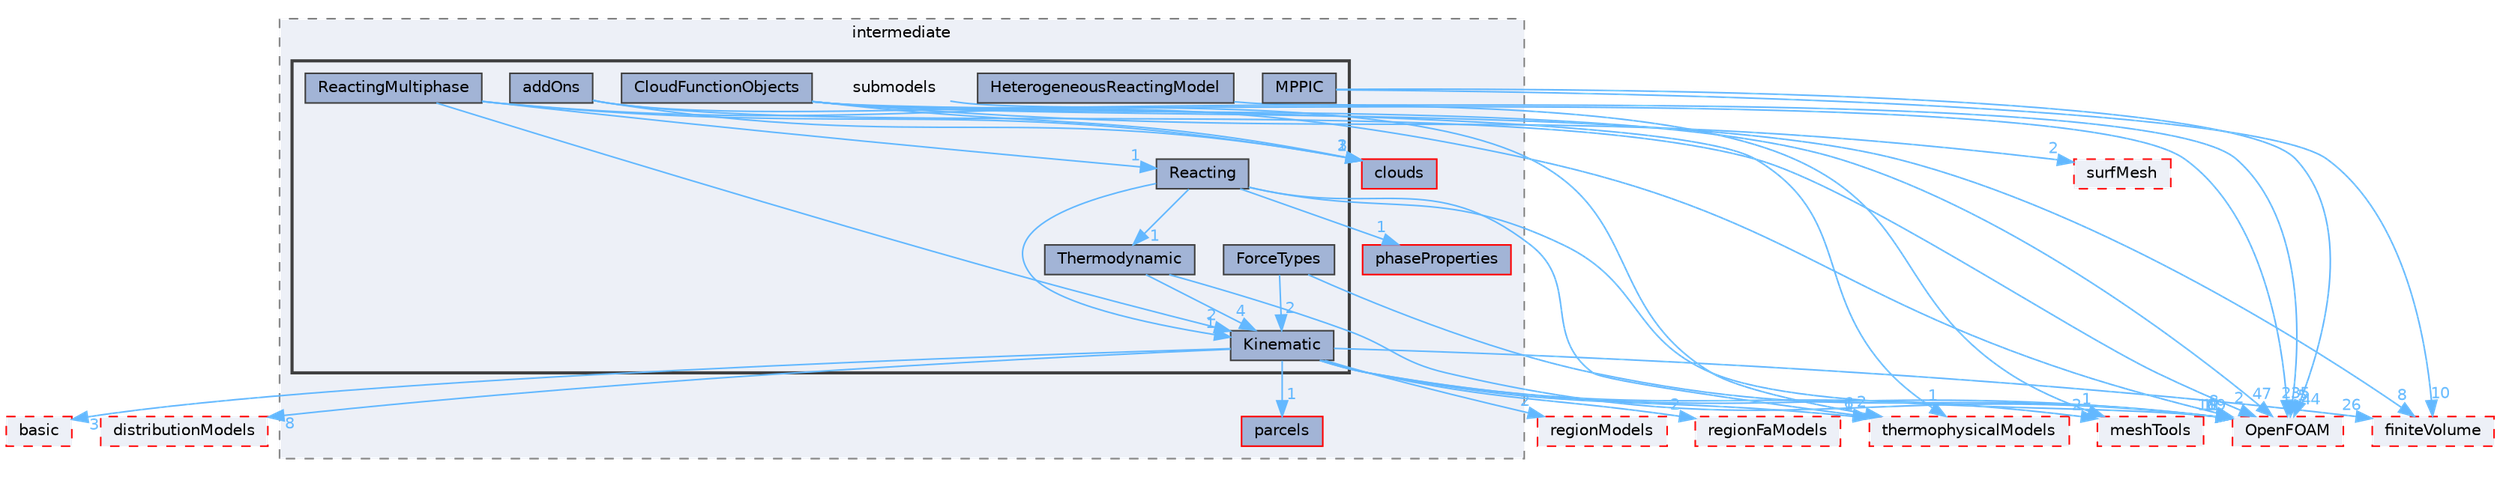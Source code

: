 digraph "src/lagrangian/intermediate/submodels"
{
 // LATEX_PDF_SIZE
  bgcolor="transparent";
  edge [fontname=Helvetica,fontsize=10,labelfontname=Helvetica,labelfontsize=10];
  node [fontname=Helvetica,fontsize=10,shape=box,height=0.2,width=0.4];
  compound=true
  subgraph clusterdir_d3c32a493136c130c1f0d51f4f35c297 {
    graph [ bgcolor="#edf0f7", pencolor="grey50", label="intermediate", fontname=Helvetica,fontsize=10 style="filled,dashed", URL="dir_d3c32a493136c130c1f0d51f4f35c297.html",tooltip=""]
  dir_970d888d503ae0b030e8ecd5b80bb0f3 [label="phaseProperties", fillcolor="#a2b4d6", color="red", style="filled", URL="dir_970d888d503ae0b030e8ecd5b80bb0f3.html",tooltip=""];
  dir_b8d19ddbdf0975644e34192d6313800e [label="parcels", fillcolor="#a2b4d6", color="red", style="filled", URL="dir_b8d19ddbdf0975644e34192d6313800e.html",tooltip=""];
  dir_bdd630a78c14e3d279a2564e7964fc69 [label="clouds", fillcolor="#a2b4d6", color="red", style="filled", URL="dir_bdd630a78c14e3d279a2564e7964fc69.html",tooltip=""];
  subgraph clusterdir_825de5f87f0ef3ae7d76ccd6a5458244 {
    graph [ bgcolor="#edf0f7", pencolor="grey25", label="", fontname=Helvetica,fontsize=10 style="filled,bold", URL="dir_825de5f87f0ef3ae7d76ccd6a5458244.html",tooltip=""]
    dir_825de5f87f0ef3ae7d76ccd6a5458244 [shape=plaintext, label="submodels"];
  dir_ee148efb195d4501a874bc7e9d32d770 [label="addOns", fillcolor="#a2b4d6", color="grey25", style="filled", URL="dir_ee148efb195d4501a874bc7e9d32d770.html",tooltip=""];
  dir_b990bfea59f6b4138198115565512a85 [label="CloudFunctionObjects", fillcolor="#a2b4d6", color="grey25", style="filled", URL="dir_b990bfea59f6b4138198115565512a85.html",tooltip=""];
  dir_11e4790b69b7217bea2bf95b745e9e22 [label="ForceTypes", fillcolor="#a2b4d6", color="grey25", style="filled", URL="dir_11e4790b69b7217bea2bf95b745e9e22.html",tooltip=""];
  dir_fb1c2bb12d2b85259453545b2631e6a2 [label="HeterogeneousReactingModel", fillcolor="#a2b4d6", color="grey25", style="filled", URL="dir_fb1c2bb12d2b85259453545b2631e6a2.html",tooltip=""];
  dir_280ce042c33ce1e00a1fb89491254772 [label="Kinematic", fillcolor="#a2b4d6", color="grey25", style="filled", URL="dir_280ce042c33ce1e00a1fb89491254772.html",tooltip=""];
  dir_a5b7b518592fef4af5ad7ba70d45069c [label="MPPIC", fillcolor="#a2b4d6", color="grey25", style="filled", URL="dir_a5b7b518592fef4af5ad7ba70d45069c.html",tooltip=""];
  dir_32fe46b8d3399a01c9ad390919e91809 [label="Reacting", fillcolor="#a2b4d6", color="grey25", style="filled", URL="dir_32fe46b8d3399a01c9ad390919e91809.html",tooltip=""];
  dir_d333e36c7ce13a9450f826e417b6349d [label="ReactingMultiphase", fillcolor="#a2b4d6", color="grey25", style="filled", URL="dir_d333e36c7ce13a9450f826e417b6349d.html",tooltip=""];
  dir_1eb96833a2ea895c5b0d51c02e19e221 [label="Thermodynamic", fillcolor="#a2b4d6", color="grey25", style="filled", URL="dir_1eb96833a2ea895c5b0d51c02e19e221.html",tooltip=""];
  }
  }
  dir_0a88fe22feb23ce5f078a04a1df67721 [label="surfMesh", fillcolor="#edf0f7", color="red", style="filled,dashed", URL="dir_0a88fe22feb23ce5f078a04a1df67721.html",tooltip=""];
  dir_1cee61ac5e24023b73c87e3e265bd2be [label="regionModels", fillcolor="#edf0f7", color="red", style="filled,dashed", URL="dir_1cee61ac5e24023b73c87e3e265bd2be.html",tooltip=""];
  dir_256e80909904544129a5af4b82e274ea [label="regionFaModels", fillcolor="#edf0f7", color="red", style="filled,dashed", URL="dir_256e80909904544129a5af4b82e274ea.html",tooltip=""];
  dir_2778d089ec5c4f66810b11f753867003 [label="thermophysicalModels", fillcolor="#edf0f7", color="red", style="filled,dashed", URL="dir_2778d089ec5c4f66810b11f753867003.html",tooltip=""];
  dir_584e0ab0901b4327f36f4285cac7f2f8 [label="basic", fillcolor="#edf0f7", color="red", style="filled,dashed", URL="dir_584e0ab0901b4327f36f4285cac7f2f8.html",tooltip=""];
  dir_9bd15774b555cf7259a6fa18f99fe99b [label="finiteVolume", fillcolor="#edf0f7", color="red", style="filled,dashed", URL="dir_9bd15774b555cf7259a6fa18f99fe99b.html",tooltip=""];
  dir_ae30ad0bef50cf391b24c614251bb9fd [label="meshTools", fillcolor="#edf0f7", color="red", style="filled,dashed", URL="dir_ae30ad0bef50cf391b24c614251bb9fd.html",tooltip=""];
  dir_c5473ff19b20e6ec4dfe5c310b3778a8 [label="OpenFOAM", fillcolor="#edf0f7", color="red", style="filled,dashed", URL="dir_c5473ff19b20e6ec4dfe5c310b3778a8.html",tooltip=""];
  dir_d6927c2879faa997b7d01c6ca71e518d [label="distributionModels", fillcolor="#edf0f7", color="red", style="filled,dashed", URL="dir_d6927c2879faa997b7d01c6ca71e518d.html",tooltip=""];
  dir_825de5f87f0ef3ae7d76ccd6a5458244->dir_c5473ff19b20e6ec4dfe5c310b3778a8 [headlabel="235", labeldistance=1.5 headhref="dir_003801_002695.html" href="dir_003801_002695.html" color="steelblue1" fontcolor="steelblue1"];
  dir_ee148efb195d4501a874bc7e9d32d770->dir_bdd630a78c14e3d279a2564e7964fc69 [headlabel="2", labeldistance=1.5 headhref="dir_000027_000508.html" href="dir_000027_000508.html" color="steelblue1" fontcolor="steelblue1"];
  dir_ee148efb195d4501a874bc7e9d32d770->dir_c5473ff19b20e6ec4dfe5c310b3778a8 [headlabel="2", labeldistance=1.5 headhref="dir_000027_002695.html" href="dir_000027_002695.html" color="steelblue1" fontcolor="steelblue1"];
  dir_ee148efb195d4501a874bc7e9d32d770->dir_2778d089ec5c4f66810b11f753867003 [headlabel="2", labeldistance=1.5 headhref="dir_000027_004022.html" href="dir_000027_004022.html" color="steelblue1" fontcolor="steelblue1"];
  dir_b990bfea59f6b4138198115565512a85->dir_c5473ff19b20e6ec4dfe5c310b3778a8 [headlabel="47", labeldistance=1.5 headhref="dir_000505_002695.html" href="dir_000505_002695.html" color="steelblue1" fontcolor="steelblue1"];
  dir_b990bfea59f6b4138198115565512a85->dir_0a88fe22feb23ce5f078a04a1df67721 [headlabel="2", labeldistance=1.5 headhref="dir_000505_003891.html" href="dir_000505_003891.html" color="steelblue1" fontcolor="steelblue1"];
  dir_b990bfea59f6b4138198115565512a85->dir_bdd630a78c14e3d279a2564e7964fc69 [headlabel="3", labeldistance=1.5 headhref="dir_000505_000508.html" href="dir_000505_000508.html" color="steelblue1" fontcolor="steelblue1"];
  dir_b990bfea59f6b4138198115565512a85->dir_9bd15774b555cf7259a6fa18f99fe99b [headlabel="8", labeldistance=1.5 headhref="dir_000505_001387.html" href="dir_000505_001387.html" color="steelblue1" fontcolor="steelblue1"];
  dir_b990bfea59f6b4138198115565512a85->dir_ae30ad0bef50cf391b24c614251bb9fd [headlabel="1", labeldistance=1.5 headhref="dir_000505_002382.html" href="dir_000505_002382.html" color="steelblue1" fontcolor="steelblue1"];
  dir_b990bfea59f6b4138198115565512a85->dir_2778d089ec5c4f66810b11f753867003 [headlabel="1", labeldistance=1.5 headhref="dir_000505_004022.html" href="dir_000505_004022.html" color="steelblue1" fontcolor="steelblue1"];
  dir_11e4790b69b7217bea2bf95b745e9e22->dir_c5473ff19b20e6ec4dfe5c310b3778a8 [headlabel="1", labeldistance=1.5 headhref="dir_001482_002695.html" href="dir_001482_002695.html" color="steelblue1" fontcolor="steelblue1"];
  dir_11e4790b69b7217bea2bf95b745e9e22->dir_280ce042c33ce1e00a1fb89491254772 [headlabel="2", labeldistance=1.5 headhref="dir_001482_002016.html" href="dir_001482_002016.html" color="steelblue1" fontcolor="steelblue1"];
  dir_fb1c2bb12d2b85259453545b2631e6a2->dir_c5473ff19b20e6ec4dfe5c310b3778a8 [headlabel="5", labeldistance=1.5 headhref="dir_001734_002695.html" href="dir_001734_002695.html" color="steelblue1" fontcolor="steelblue1"];
  dir_280ce042c33ce1e00a1fb89491254772->dir_584e0ab0901b4327f36f4285cac7f2f8 [headlabel="3", labeldistance=1.5 headhref="dir_002016_000211.html" href="dir_002016_000211.html" color="steelblue1" fontcolor="steelblue1"];
  dir_280ce042c33ce1e00a1fb89491254772->dir_9bd15774b555cf7259a6fa18f99fe99b [headlabel="26", labeldistance=1.5 headhref="dir_002016_001387.html" href="dir_002016_001387.html" color="steelblue1" fontcolor="steelblue1"];
  dir_280ce042c33ce1e00a1fb89491254772->dir_ae30ad0bef50cf391b24c614251bb9fd [headlabel="2", labeldistance=1.5 headhref="dir_002016_002382.html" href="dir_002016_002382.html" color="steelblue1" fontcolor="steelblue1"];
  dir_280ce042c33ce1e00a1fb89491254772->dir_c5473ff19b20e6ec4dfe5c310b3778a8 [headlabel="109", labeldistance=1.5 headhref="dir_002016_002695.html" href="dir_002016_002695.html" color="steelblue1" fontcolor="steelblue1"];
  dir_280ce042c33ce1e00a1fb89491254772->dir_d6927c2879faa997b7d01c6ca71e518d [headlabel="8", labeldistance=1.5 headhref="dir_002016_000987.html" href="dir_002016_000987.html" color="steelblue1" fontcolor="steelblue1"];
  dir_280ce042c33ce1e00a1fb89491254772->dir_1cee61ac5e24023b73c87e3e265bd2be [headlabel="2", labeldistance=1.5 headhref="dir_002016_003295.html" href="dir_002016_003295.html" color="steelblue1" fontcolor="steelblue1"];
  dir_280ce042c33ce1e00a1fb89491254772->dir_256e80909904544129a5af4b82e274ea [headlabel="2", labeldistance=1.5 headhref="dir_002016_003287.html" href="dir_002016_003287.html" color="steelblue1" fontcolor="steelblue1"];
  dir_280ce042c33ce1e00a1fb89491254772->dir_2778d089ec5c4f66810b11f753867003 [headlabel="1", labeldistance=1.5 headhref="dir_002016_004022.html" href="dir_002016_004022.html" color="steelblue1" fontcolor="steelblue1"];
  dir_280ce042c33ce1e00a1fb89491254772->dir_b8d19ddbdf0975644e34192d6313800e [headlabel="1", labeldistance=1.5 headhref="dir_002016_002785.html" href="dir_002016_002785.html" color="steelblue1" fontcolor="steelblue1"];
  dir_a5b7b518592fef4af5ad7ba70d45069c->dir_9bd15774b555cf7259a6fa18f99fe99b [headlabel="10", labeldistance=1.5 headhref="dir_002456_001387.html" href="dir_002456_001387.html" color="steelblue1" fontcolor="steelblue1"];
  dir_a5b7b518592fef4af5ad7ba70d45069c->dir_c5473ff19b20e6ec4dfe5c310b3778a8 [headlabel="44", labeldistance=1.5 headhref="dir_002456_002695.html" href="dir_002456_002695.html" color="steelblue1" fontcolor="steelblue1"];
  dir_32fe46b8d3399a01c9ad390919e91809->dir_2778d089ec5c4f66810b11f753867003 [headlabel="6", labeldistance=1.5 headhref="dir_003209_004022.html" href="dir_003209_004022.html" color="steelblue1" fontcolor="steelblue1"];
  dir_32fe46b8d3399a01c9ad390919e91809->dir_970d888d503ae0b030e8ecd5b80bb0f3 [headlabel="1", labeldistance=1.5 headhref="dir_003209_002902.html" href="dir_003209_002902.html" color="steelblue1" fontcolor="steelblue1"];
  dir_32fe46b8d3399a01c9ad390919e91809->dir_c5473ff19b20e6ec4dfe5c310b3778a8 [headlabel="11", labeldistance=1.5 headhref="dir_003209_002695.html" href="dir_003209_002695.html" color="steelblue1" fontcolor="steelblue1"];
  dir_32fe46b8d3399a01c9ad390919e91809->dir_280ce042c33ce1e00a1fb89491254772 [headlabel="1", labeldistance=1.5 headhref="dir_003209_002016.html" href="dir_003209_002016.html" color="steelblue1" fontcolor="steelblue1"];
  dir_32fe46b8d3399a01c9ad390919e91809->dir_1eb96833a2ea895c5b0d51c02e19e221 [headlabel="1", labeldistance=1.5 headhref="dir_003209_004011.html" href="dir_003209_004011.html" color="steelblue1" fontcolor="steelblue1"];
  dir_d333e36c7ce13a9450f826e417b6349d->dir_c5473ff19b20e6ec4dfe5c310b3778a8 [headlabel="8", labeldistance=1.5 headhref="dir_003221_002695.html" href="dir_003221_002695.html" color="steelblue1" fontcolor="steelblue1"];
  dir_d333e36c7ce13a9450f826e417b6349d->dir_280ce042c33ce1e00a1fb89491254772 [headlabel="2", labeldistance=1.5 headhref="dir_003221_002016.html" href="dir_003221_002016.html" color="steelblue1" fontcolor="steelblue1"];
  dir_d333e36c7ce13a9450f826e417b6349d->dir_32fe46b8d3399a01c9ad390919e91809 [headlabel="1", labeldistance=1.5 headhref="dir_003221_003209.html" href="dir_003221_003209.html" color="steelblue1" fontcolor="steelblue1"];
  dir_d333e36c7ce13a9450f826e417b6349d->dir_bdd630a78c14e3d279a2564e7964fc69 [headlabel="1", labeldistance=1.5 headhref="dir_003221_000508.html" href="dir_003221_000508.html" color="steelblue1" fontcolor="steelblue1"];
  dir_1eb96833a2ea895c5b0d51c02e19e221->dir_c5473ff19b20e6ec4dfe5c310b3778a8 [headlabel="6", labeldistance=1.5 headhref="dir_004011_002695.html" href="dir_004011_002695.html" color="steelblue1" fontcolor="steelblue1"];
  dir_1eb96833a2ea895c5b0d51c02e19e221->dir_280ce042c33ce1e00a1fb89491254772 [headlabel="4", labeldistance=1.5 headhref="dir_004011_002016.html" href="dir_004011_002016.html" color="steelblue1" fontcolor="steelblue1"];
}
